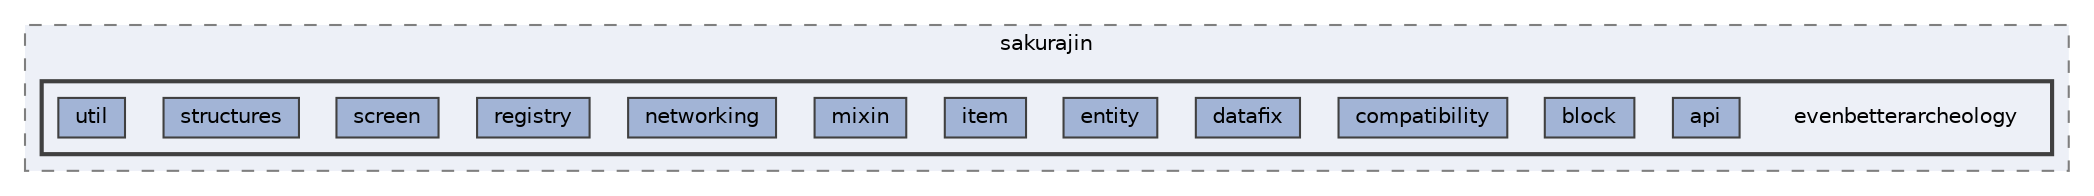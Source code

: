 digraph "evenbetterarcheology"
{
 // LATEX_PDF_SIZE
  bgcolor="transparent";
  edge [fontname=Helvetica,fontsize=10,labelfontname=Helvetica,labelfontsize=10];
  node [fontname=Helvetica,fontsize=10,shape=box,height=0.2,width=0.4];
  compound=true
  subgraph clusterdir_e766e2ff9d7b99e1dc541850a451fd54 {
    graph [ bgcolor="#edf0f7", pencolor="grey50", label="sakurajin", fontname=Helvetica,fontsize=10 style="filled,dashed", URL="dir_e766e2ff9d7b99e1dc541850a451fd54.html",tooltip=""]
  subgraph clusterdir_4459306ccf045a10653468607035c2c5 {
    graph [ bgcolor="#edf0f7", pencolor="grey25", label="", fontname=Helvetica,fontsize=10 style="filled,bold", URL="dir_4459306ccf045a10653468607035c2c5.html",tooltip=""]
    dir_4459306ccf045a10653468607035c2c5 [shape=plaintext, label="evenbetterarcheology"];
  dir_57799d9d50d0036b87fa9ec9caa8eebf [label="api", fillcolor="#a2b4d6", color="grey25", style="filled", URL="dir_57799d9d50d0036b87fa9ec9caa8eebf.html",tooltip=""];
  dir_1738a2a0b38ad0c4c8a19b37b3593541 [label="block", fillcolor="#a2b4d6", color="grey25", style="filled", URL="dir_1738a2a0b38ad0c4c8a19b37b3593541.html",tooltip=""];
  dir_43d856a9607318a24ff78460221f87c7 [label="compatibility", fillcolor="#a2b4d6", color="grey25", style="filled", URL="dir_43d856a9607318a24ff78460221f87c7.html",tooltip=""];
  dir_4948e0111e013f3bb1727e5e83dbb0e2 [label="datafix", fillcolor="#a2b4d6", color="grey25", style="filled", URL="dir_4948e0111e013f3bb1727e5e83dbb0e2.html",tooltip=""];
  dir_633912bb04ff9898484493ef4b78db89 [label="entity", fillcolor="#a2b4d6", color="grey25", style="filled", URL="dir_633912bb04ff9898484493ef4b78db89.html",tooltip=""];
  dir_119f13e9235d6949e8665af64b5cba82 [label="item", fillcolor="#a2b4d6", color="grey25", style="filled", URL="dir_119f13e9235d6949e8665af64b5cba82.html",tooltip=""];
  dir_e2923f6eb5bee160416695ae6f614e84 [label="mixin", fillcolor="#a2b4d6", color="grey25", style="filled", URL="dir_e2923f6eb5bee160416695ae6f614e84.html",tooltip=""];
  dir_91135077b18e22c4cdc588003091b8c7 [label="networking", fillcolor="#a2b4d6", color="grey25", style="filled", URL="dir_91135077b18e22c4cdc588003091b8c7.html",tooltip=""];
  dir_2e0c957d422ee0307fe60e25e8441260 [label="registry", fillcolor="#a2b4d6", color="grey25", style="filled", URL="dir_2e0c957d422ee0307fe60e25e8441260.html",tooltip=""];
  dir_5872fc0dcae002c71a14de3c65869135 [label="screen", fillcolor="#a2b4d6", color="grey25", style="filled", URL="dir_5872fc0dcae002c71a14de3c65869135.html",tooltip=""];
  dir_5d752779261a40c96170304cafcaa0a8 [label="structures", fillcolor="#a2b4d6", color="grey25", style="filled", URL="dir_5d752779261a40c96170304cafcaa0a8.html",tooltip=""];
  dir_0867bf94c6c743cad52f031635e5df48 [label="util", fillcolor="#a2b4d6", color="grey25", style="filled", URL="dir_0867bf94c6c743cad52f031635e5df48.html",tooltip=""];
  }
  }
}
